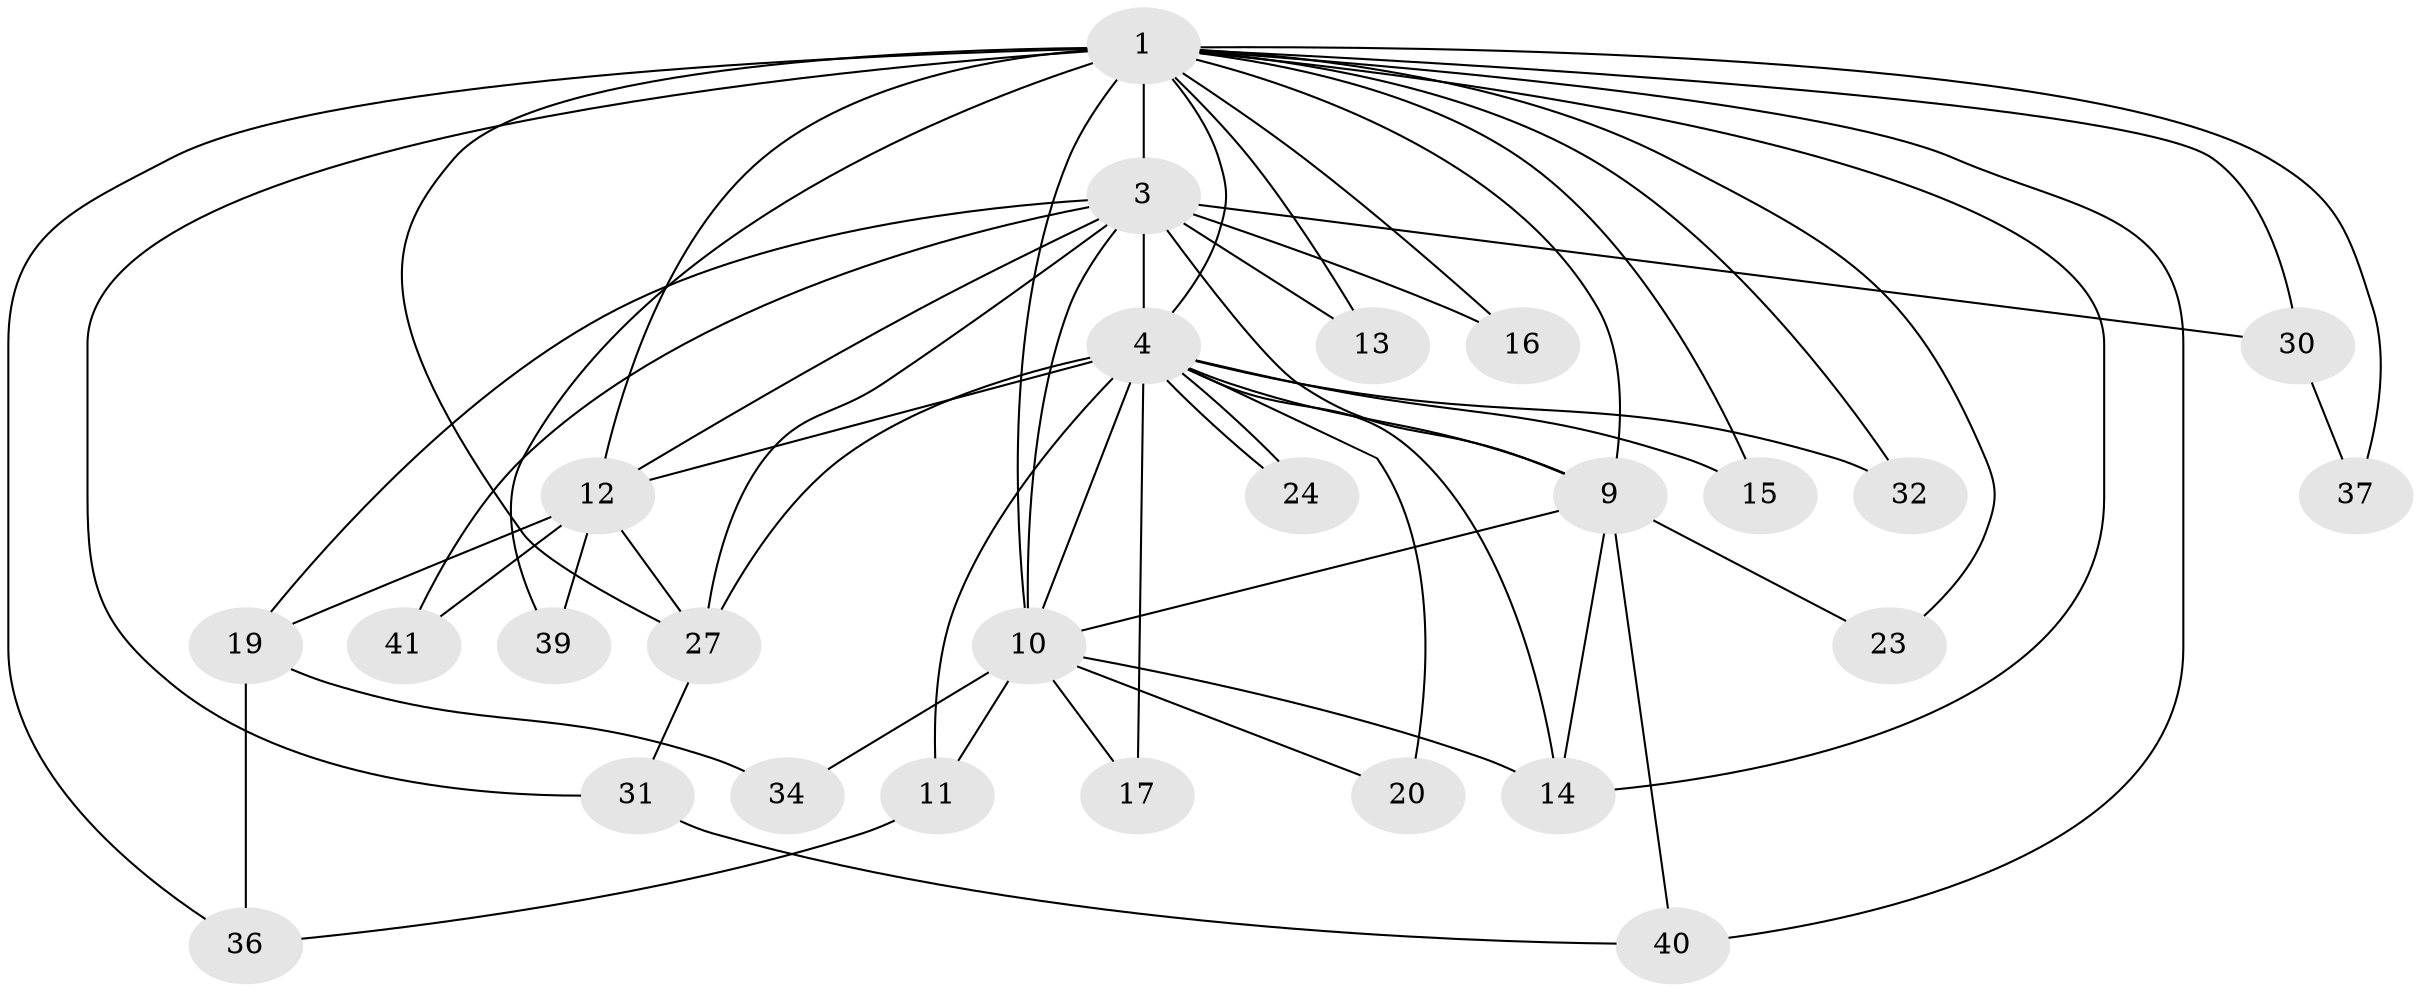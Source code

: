 // original degree distribution, {13: 0.05660377358490566, 16: 0.018867924528301886, 11: 0.018867924528301886, 20: 0.03773584905660377, 18: 0.018867924528301886, 12: 0.018867924528301886, 14: 0.018867924528301886, 3: 0.20754716981132076, 8: 0.018867924528301886, 2: 0.5283018867924528, 4: 0.018867924528301886, 6: 0.018867924528301886, 5: 0.018867924528301886}
// Generated by graph-tools (version 1.1) at 2025/14/03/09/25 04:14:06]
// undirected, 26 vertices, 59 edges
graph export_dot {
graph [start="1"]
  node [color=gray90,style=filled];
  1 [super="+2"];
  3 [super="+18+8+6"];
  4 [super="+7+49+28"];
  9;
  10;
  11;
  12 [super="+33+21"];
  13;
  14 [super="+52+25"];
  15;
  16;
  17;
  19 [super="+42"];
  20;
  23;
  24;
  27;
  30;
  31;
  32;
  34;
  36 [super="+38"];
  37;
  39;
  40 [super="+48"];
  41;
  1 -- 3 [weight=11];
  1 -- 4 [weight=7];
  1 -- 9 [weight=3];
  1 -- 10 [weight=3];
  1 -- 23;
  1 -- 39;
  1 -- 12 [weight=2];
  1 -- 13;
  1 -- 14;
  1 -- 15;
  1 -- 16;
  1 -- 27;
  1 -- 30;
  1 -- 31;
  1 -- 32;
  1 -- 36;
  1 -- 37;
  1 -- 40;
  3 -- 4 [weight=9];
  3 -- 9 [weight=4];
  3 -- 10 [weight=3];
  3 -- 19 [weight=4];
  3 -- 27;
  3 -- 41;
  3 -- 12;
  3 -- 13;
  3 -- 16;
  3 -- 30;
  4 -- 9 [weight=2];
  4 -- 10 [weight=2];
  4 -- 11;
  4 -- 14;
  4 -- 15;
  4 -- 24;
  4 -- 24;
  4 -- 27;
  4 -- 32;
  4 -- 17;
  4 -- 20 [weight=2];
  4 -- 12;
  9 -- 10;
  9 -- 23;
  9 -- 14;
  9 -- 40;
  10 -- 11;
  10 -- 17;
  10 -- 20;
  10 -- 34;
  10 -- 14;
  11 -- 36;
  12 -- 27;
  12 -- 41;
  12 -- 39;
  12 -- 19;
  19 -- 34;
  19 -- 36;
  27 -- 31;
  30 -- 37;
  31 -- 40;
}
